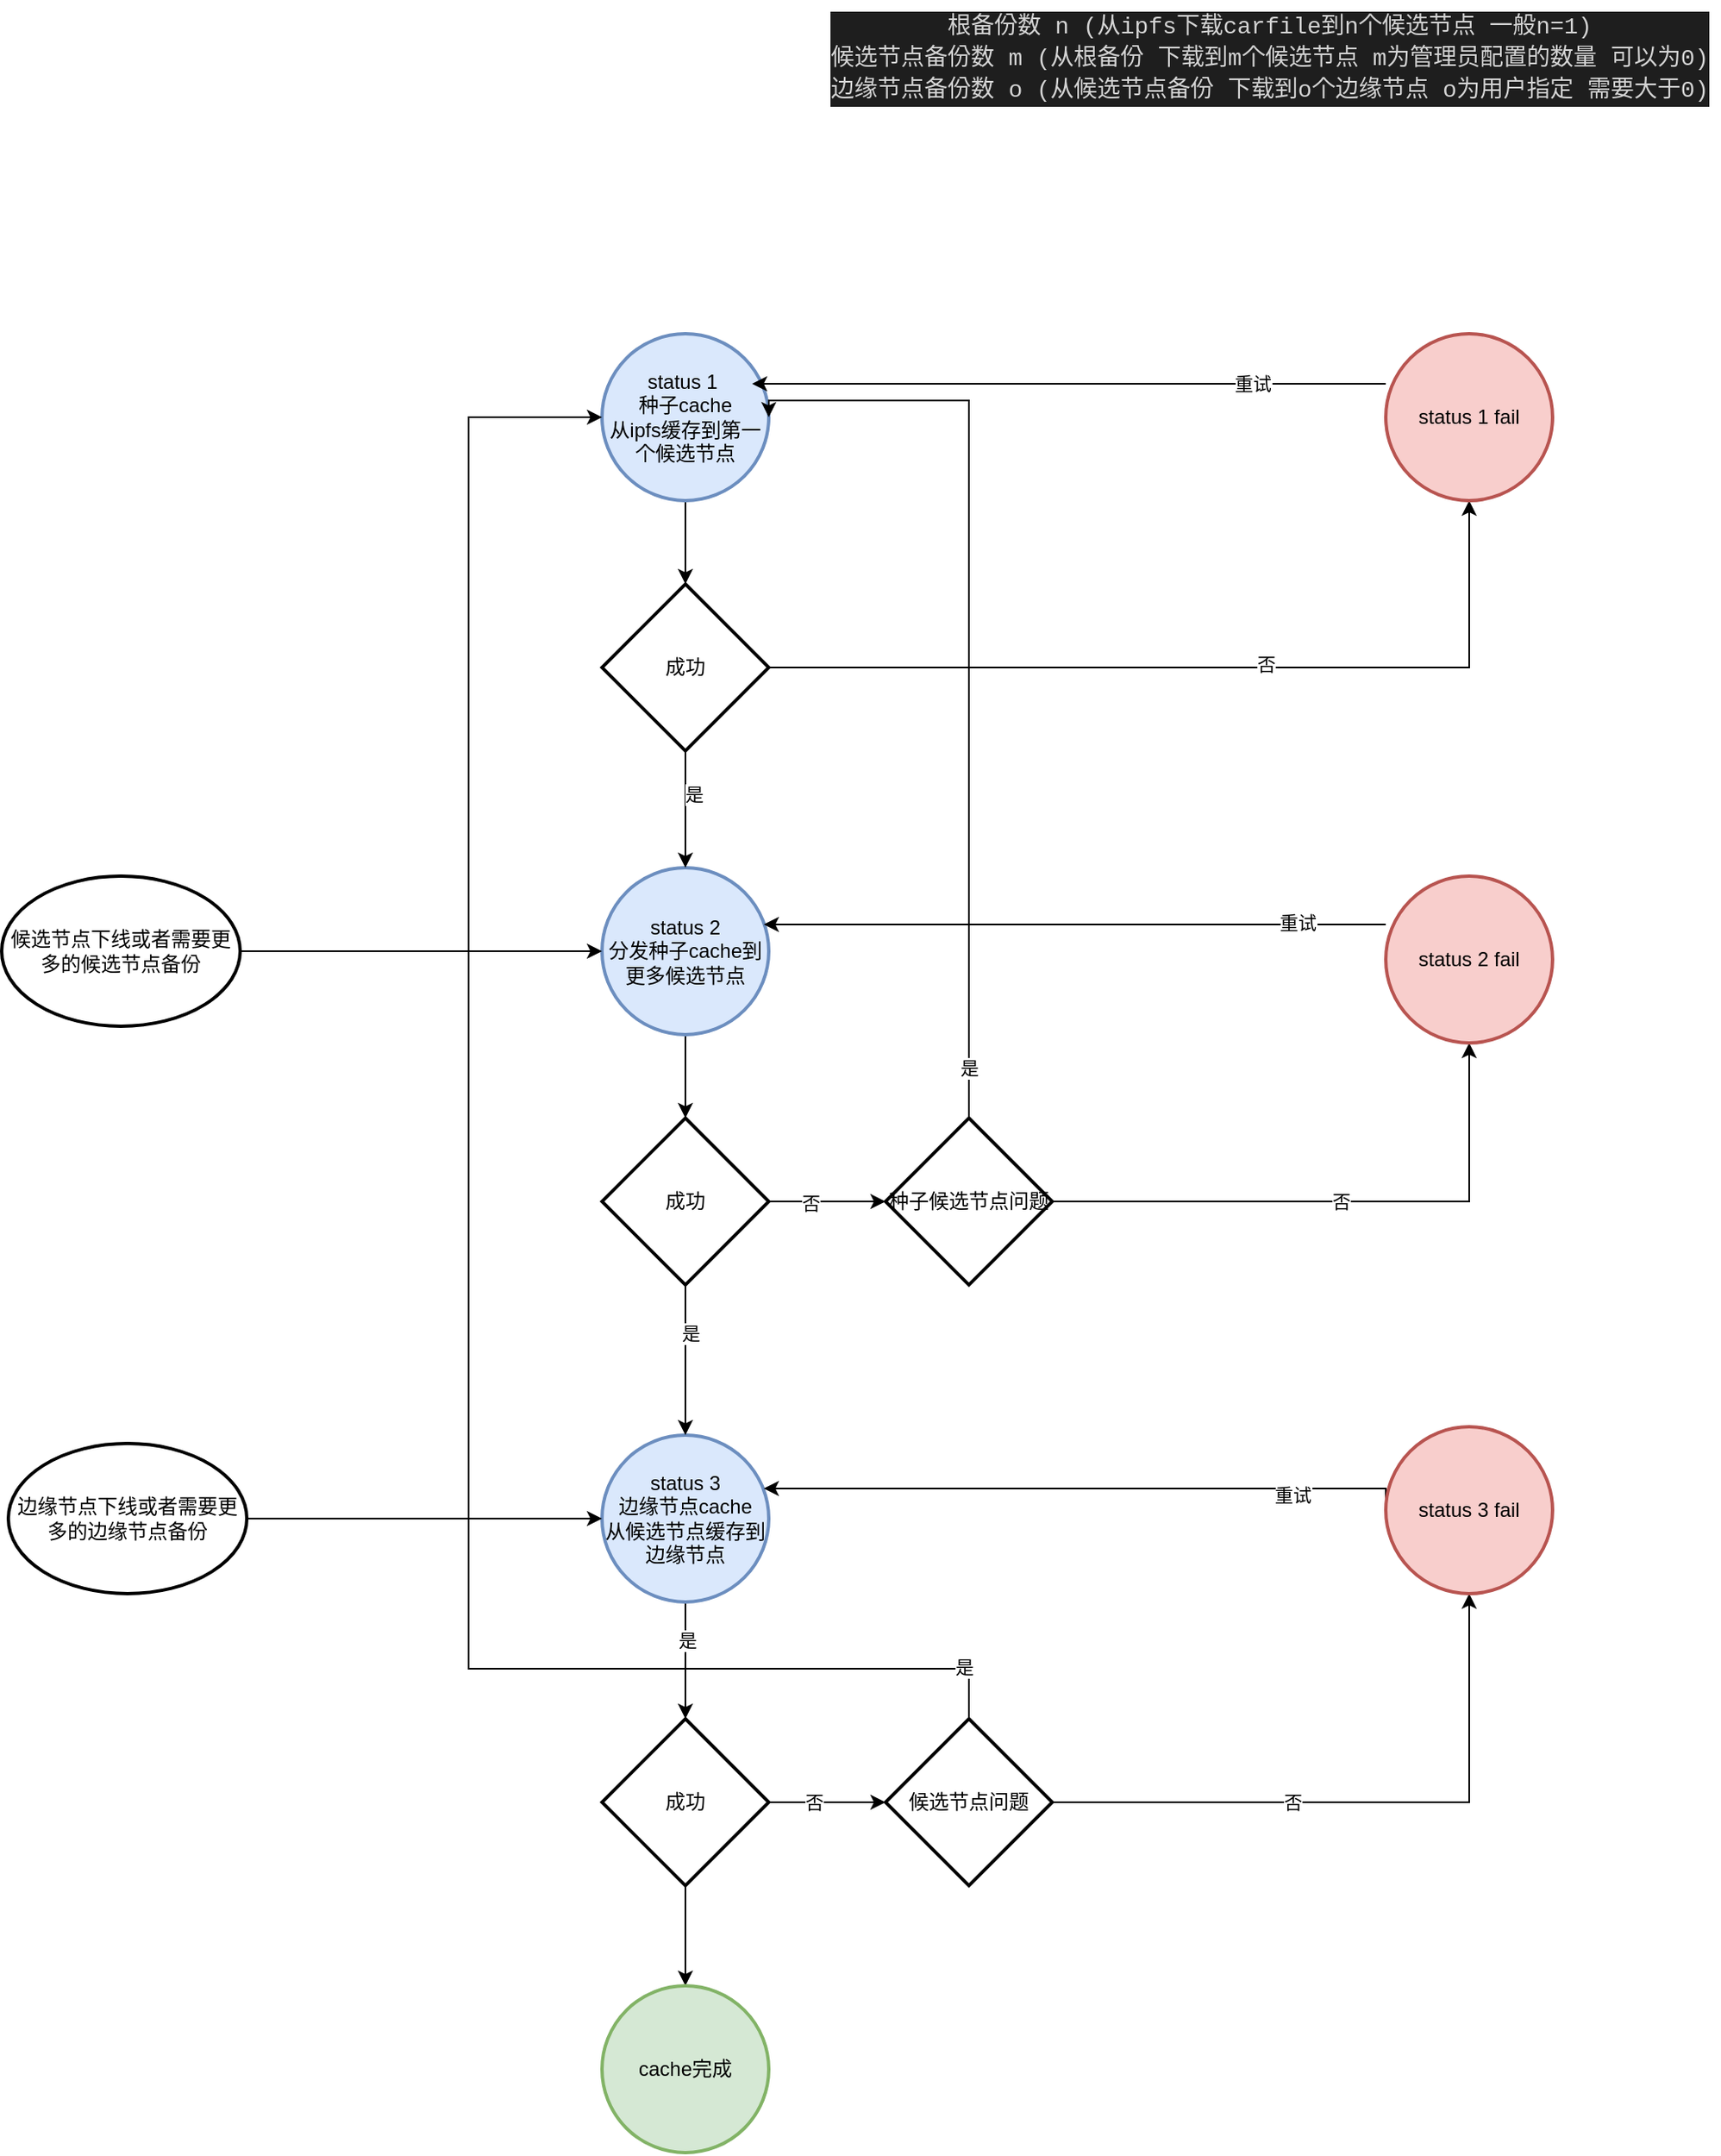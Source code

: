 <mxfile version="20.8.23" type="github">
  <diagram name="第 1 页" id="QHH_X7q2ztNWC-sLg0Y3">
    <mxGraphModel dx="3267" dy="2150" grid="1" gridSize="10" guides="1" tooltips="1" connect="1" arrows="1" fold="1" page="1" pageScale="1" pageWidth="827" pageHeight="1169" math="0" shadow="0">
      <root>
        <mxCell id="0" />
        <mxCell id="1" parent="0" />
        <mxCell id="2cQRxwlxTQhjBTOK5HLz-41" value="&lt;div style=&quot;color: rgb(212, 212, 212); background-color: rgb(30, 30, 30); font-family: Consolas, &amp;quot;Courier New&amp;quot;, monospace; font-size: 14px; line-height: 19px;&quot;&gt;&lt;div&gt;根备份数 n (从ipfs下载carfile到n个候选节点 一般n=1)&lt;/div&gt;&lt;div&gt;候选节点备份数 m (从根备份 下载到m个候选节点 m为管理员配置的数量 可以为0)&lt;/div&gt;&lt;div&gt;边缘节点备份数 o (从候选节点备份 下载到o个边缘节点 o为用户指定 需要大于0)&lt;/div&gt;&lt;/div&gt;" style="text;html=1;align=center;verticalAlign=middle;resizable=0;points=[];autosize=1;strokeColor=none;fillColor=none;" parent="1" vertex="1">
          <mxGeometry x="-70" y="-170" width="540" height="70" as="geometry" />
        </mxCell>
        <mxCell id="S5eZa1ermERS1K-_M2My-9" style="edgeStyle=orthogonalEdgeStyle;rounded=0;orthogonalLoop=1;jettySize=auto;html=1;exitX=0.5;exitY=1;exitDx=0;exitDy=0;exitPerimeter=0;entryX=0.5;entryY=0;entryDx=0;entryDy=0;entryPerimeter=0;" edge="1" parent="1" source="S5eZa1ermERS1K-_M2My-1" target="S5eZa1ermERS1K-_M2My-8">
          <mxGeometry relative="1" as="geometry" />
        </mxCell>
        <mxCell id="S5eZa1ermERS1K-_M2My-1" value="status 1&amp;nbsp;&lt;br&gt;种子cache&lt;br&gt;从ipfs缓存到第一个候选节点" style="strokeWidth=2;html=1;shape=mxgraph.flowchart.start_2;whiteSpace=wrap;fillColor=#dae8fc;strokeColor=#6c8ebf;" vertex="1" parent="1">
          <mxGeometry x="-200" y="30" width="100" height="100" as="geometry" />
        </mxCell>
        <mxCell id="S5eZa1ermERS1K-_M2My-15" style="edgeStyle=orthogonalEdgeStyle;rounded=0;orthogonalLoop=1;jettySize=auto;html=1;exitX=0.5;exitY=1;exitDx=0;exitDy=0;exitPerimeter=0;" edge="1" parent="1" source="S5eZa1ermERS1K-_M2My-2" target="S5eZa1ermERS1K-_M2My-14">
          <mxGeometry relative="1" as="geometry" />
        </mxCell>
        <mxCell id="S5eZa1ermERS1K-_M2My-2" value="status 2&lt;br&gt;分发种子cache到更多候选节点" style="strokeWidth=2;html=1;shape=mxgraph.flowchart.start_2;whiteSpace=wrap;fillColor=#dae8fc;strokeColor=#6c8ebf;" vertex="1" parent="1">
          <mxGeometry x="-200" y="350" width="100" height="100" as="geometry" />
        </mxCell>
        <mxCell id="S5eZa1ermERS1K-_M2My-54" style="edgeStyle=orthogonalEdgeStyle;rounded=0;orthogonalLoop=1;jettySize=auto;html=1;exitX=0.5;exitY=1;exitDx=0;exitDy=0;exitPerimeter=0;" edge="1" parent="1" source="S5eZa1ermERS1K-_M2My-3" target="S5eZa1ermERS1K-_M2My-53">
          <mxGeometry relative="1" as="geometry" />
        </mxCell>
        <mxCell id="S5eZa1ermERS1K-_M2My-55" value="是" style="edgeLabel;html=1;align=center;verticalAlign=middle;resizable=0;points=[];" vertex="1" connectable="0" parent="S5eZa1ermERS1K-_M2My-54">
          <mxGeometry x="-0.362" y="1" relative="1" as="geometry">
            <mxPoint as="offset" />
          </mxGeometry>
        </mxCell>
        <mxCell id="S5eZa1ermERS1K-_M2My-3" value="status 3&lt;br&gt;边缘节点cache&lt;br&gt;从候选节点缓存到边缘节点" style="strokeWidth=2;html=1;shape=mxgraph.flowchart.start_2;whiteSpace=wrap;fillColor=#dae8fc;strokeColor=#6c8ebf;" vertex="1" parent="1">
          <mxGeometry x="-200" y="690" width="100" height="100" as="geometry" />
        </mxCell>
        <mxCell id="S5eZa1ermERS1K-_M2My-10" style="edgeStyle=orthogonalEdgeStyle;rounded=0;orthogonalLoop=1;jettySize=auto;html=1;exitX=0.5;exitY=1;exitDx=0;exitDy=0;exitPerimeter=0;entryX=0.5;entryY=0;entryDx=0;entryDy=0;entryPerimeter=0;" edge="1" parent="1" source="S5eZa1ermERS1K-_M2My-8" target="S5eZa1ermERS1K-_M2My-2">
          <mxGeometry relative="1" as="geometry" />
        </mxCell>
        <mxCell id="S5eZa1ermERS1K-_M2My-13" value="是" style="edgeLabel;html=1;align=center;verticalAlign=middle;resizable=0;points=[];" vertex="1" connectable="0" parent="S5eZa1ermERS1K-_M2My-10">
          <mxGeometry x="-0.259" y="5" relative="1" as="geometry">
            <mxPoint as="offset" />
          </mxGeometry>
        </mxCell>
        <mxCell id="S5eZa1ermERS1K-_M2My-71" style="edgeStyle=orthogonalEdgeStyle;rounded=0;orthogonalLoop=1;jettySize=auto;html=1;exitX=1;exitY=0.5;exitDx=0;exitDy=0;exitPerimeter=0;entryX=0.5;entryY=1;entryDx=0;entryDy=0;entryPerimeter=0;" edge="1" parent="1" source="S5eZa1ermERS1K-_M2My-8" target="S5eZa1ermERS1K-_M2My-70">
          <mxGeometry relative="1" as="geometry" />
        </mxCell>
        <mxCell id="S5eZa1ermERS1K-_M2My-72" value="否" style="edgeLabel;html=1;align=center;verticalAlign=middle;resizable=0;points=[];" vertex="1" connectable="0" parent="S5eZa1ermERS1K-_M2My-71">
          <mxGeometry x="0.146" y="2" relative="1" as="geometry">
            <mxPoint as="offset" />
          </mxGeometry>
        </mxCell>
        <mxCell id="S5eZa1ermERS1K-_M2My-8" value="成功" style="strokeWidth=2;html=1;shape=mxgraph.flowchart.decision;whiteSpace=wrap;" vertex="1" parent="1">
          <mxGeometry x="-200" y="180" width="100" height="100" as="geometry" />
        </mxCell>
        <mxCell id="S5eZa1ermERS1K-_M2My-16" style="edgeStyle=orthogonalEdgeStyle;rounded=0;orthogonalLoop=1;jettySize=auto;html=1;exitX=0.5;exitY=1;exitDx=0;exitDy=0;exitPerimeter=0;entryX=0.5;entryY=0;entryDx=0;entryDy=0;entryPerimeter=0;" edge="1" parent="1" source="S5eZa1ermERS1K-_M2My-14" target="S5eZa1ermERS1K-_M2My-3">
          <mxGeometry relative="1" as="geometry" />
        </mxCell>
        <mxCell id="S5eZa1ermERS1K-_M2My-17" value="是" style="edgeLabel;html=1;align=center;verticalAlign=middle;resizable=0;points=[];" vertex="1" connectable="0" parent="S5eZa1ermERS1K-_M2My-16">
          <mxGeometry x="-0.354" y="3" relative="1" as="geometry">
            <mxPoint as="offset" />
          </mxGeometry>
        </mxCell>
        <mxCell id="S5eZa1ermERS1K-_M2My-40" style="edgeStyle=orthogonalEdgeStyle;rounded=0;orthogonalLoop=1;jettySize=auto;html=1;exitX=1;exitY=0.5;exitDx=0;exitDy=0;exitPerimeter=0;entryX=0;entryY=0.5;entryDx=0;entryDy=0;entryPerimeter=0;" edge="1" parent="1" source="S5eZa1ermERS1K-_M2My-14" target="S5eZa1ermERS1K-_M2My-30">
          <mxGeometry relative="1" as="geometry">
            <mxPoint x="-40" y="550" as="targetPoint" />
          </mxGeometry>
        </mxCell>
        <mxCell id="S5eZa1ermERS1K-_M2My-41" value="否" style="edgeLabel;html=1;align=center;verticalAlign=middle;resizable=0;points=[];" vertex="1" connectable="0" parent="S5eZa1ermERS1K-_M2My-40">
          <mxGeometry x="-0.289" y="-1" relative="1" as="geometry">
            <mxPoint as="offset" />
          </mxGeometry>
        </mxCell>
        <mxCell id="S5eZa1ermERS1K-_M2My-14" value="成功" style="strokeWidth=2;html=1;shape=mxgraph.flowchart.decision;whiteSpace=wrap;" vertex="1" parent="1">
          <mxGeometry x="-200" y="500" width="100" height="100" as="geometry" />
        </mxCell>
        <mxCell id="S5eZa1ermERS1K-_M2My-33" style="edgeStyle=orthogonalEdgeStyle;rounded=0;orthogonalLoop=1;jettySize=auto;html=1;exitX=0.5;exitY=0;exitDx=0;exitDy=0;exitPerimeter=0;entryX=1;entryY=0.5;entryDx=0;entryDy=0;entryPerimeter=0;" edge="1" parent="1" source="S5eZa1ermERS1K-_M2My-30" target="S5eZa1ermERS1K-_M2My-1">
          <mxGeometry relative="1" as="geometry">
            <Array as="points">
              <mxPoint x="20" y="70" />
              <mxPoint x="-100" y="70" />
            </Array>
          </mxGeometry>
        </mxCell>
        <mxCell id="S5eZa1ermERS1K-_M2My-34" value="是" style="edgeLabel;html=1;align=center;verticalAlign=middle;resizable=0;points=[];" vertex="1" connectable="0" parent="S5eZa1ermERS1K-_M2My-33">
          <mxGeometry x="-0.7" y="-2" relative="1" as="geometry">
            <mxPoint x="-2" y="54" as="offset" />
          </mxGeometry>
        </mxCell>
        <mxCell id="S5eZa1ermERS1K-_M2My-36" value="否" style="edgeStyle=orthogonalEdgeStyle;rounded=0;orthogonalLoop=1;jettySize=auto;html=1;exitX=1;exitY=0.5;exitDx=0;exitDy=0;exitPerimeter=0;entryX=0.5;entryY=1;entryDx=0;entryDy=0;entryPerimeter=0;" edge="1" parent="1" source="S5eZa1ermERS1K-_M2My-30" target="S5eZa1ermERS1K-_M2My-75">
          <mxGeometry relative="1" as="geometry">
            <mxPoint x="140" y="550" as="targetPoint" />
          </mxGeometry>
        </mxCell>
        <mxCell id="S5eZa1ermERS1K-_M2My-30" value="种子候选节点问题" style="strokeWidth=2;html=1;shape=mxgraph.flowchart.decision;whiteSpace=wrap;" vertex="1" parent="1">
          <mxGeometry x="-30" y="500" width="100" height="100" as="geometry" />
        </mxCell>
        <mxCell id="S5eZa1ermERS1K-_M2My-51" style="edgeStyle=orthogonalEdgeStyle;rounded=0;orthogonalLoop=1;jettySize=auto;html=1;exitX=0.5;exitY=0;exitDx=0;exitDy=0;exitPerimeter=0;entryX=0;entryY=0.5;entryDx=0;entryDy=0;entryPerimeter=0;" edge="1" parent="1" source="S5eZa1ermERS1K-_M2My-48" target="S5eZa1ermERS1K-_M2My-1">
          <mxGeometry relative="1" as="geometry">
            <mxPoint x="-380" y="260" as="targetPoint" />
            <Array as="points">
              <mxPoint x="20" y="830" />
              <mxPoint x="-280" y="830" />
              <mxPoint x="-280" y="80" />
            </Array>
          </mxGeometry>
        </mxCell>
        <mxCell id="S5eZa1ermERS1K-_M2My-52" value="是" style="edgeLabel;html=1;align=center;verticalAlign=middle;resizable=0;points=[];" vertex="1" connectable="0" parent="S5eZa1ermERS1K-_M2My-51">
          <mxGeometry x="-0.943" y="-1" relative="1" as="geometry">
            <mxPoint as="offset" />
          </mxGeometry>
        </mxCell>
        <mxCell id="S5eZa1ermERS1K-_M2My-59" style="edgeStyle=orthogonalEdgeStyle;rounded=0;orthogonalLoop=1;jettySize=auto;html=1;exitX=1;exitY=0.5;exitDx=0;exitDy=0;exitPerimeter=0;entryX=0.5;entryY=1;entryDx=0;entryDy=0;entryPerimeter=0;" edge="1" parent="1" source="S5eZa1ermERS1K-_M2My-48" target="S5eZa1ermERS1K-_M2My-81">
          <mxGeometry relative="1" as="geometry">
            <mxPoint x="150" y="910" as="targetPoint" />
          </mxGeometry>
        </mxCell>
        <mxCell id="S5eZa1ermERS1K-_M2My-60" value="否" style="edgeLabel;html=1;align=center;verticalAlign=middle;resizable=0;points=[];" vertex="1" connectable="0" parent="S5eZa1ermERS1K-_M2My-59">
          <mxGeometry x="-0.231" relative="1" as="geometry">
            <mxPoint as="offset" />
          </mxGeometry>
        </mxCell>
        <mxCell id="S5eZa1ermERS1K-_M2My-48" value="候选节点问题" style="strokeWidth=2;html=1;shape=mxgraph.flowchart.decision;whiteSpace=wrap;" vertex="1" parent="1">
          <mxGeometry x="-30" y="860" width="100" height="100" as="geometry" />
        </mxCell>
        <mxCell id="S5eZa1ermERS1K-_M2My-56" style="edgeStyle=orthogonalEdgeStyle;rounded=0;orthogonalLoop=1;jettySize=auto;html=1;exitX=1;exitY=0.5;exitDx=0;exitDy=0;exitPerimeter=0;" edge="1" parent="1" source="S5eZa1ermERS1K-_M2My-53" target="S5eZa1ermERS1K-_M2My-48">
          <mxGeometry relative="1" as="geometry" />
        </mxCell>
        <mxCell id="S5eZa1ermERS1K-_M2My-57" value="否" style="edgeLabel;html=1;align=center;verticalAlign=middle;resizable=0;points=[];" vertex="1" connectable="0" parent="S5eZa1ermERS1K-_M2My-56">
          <mxGeometry x="-0.248" relative="1" as="geometry">
            <mxPoint as="offset" />
          </mxGeometry>
        </mxCell>
        <mxCell id="S5eZa1ermERS1K-_M2My-63" style="edgeStyle=orthogonalEdgeStyle;rounded=0;orthogonalLoop=1;jettySize=auto;html=1;exitX=0.5;exitY=1;exitDx=0;exitDy=0;exitPerimeter=0;" edge="1" parent="1" source="S5eZa1ermERS1K-_M2My-53" target="S5eZa1ermERS1K-_M2My-62">
          <mxGeometry relative="1" as="geometry" />
        </mxCell>
        <mxCell id="S5eZa1ermERS1K-_M2My-53" value="成功" style="strokeWidth=2;html=1;shape=mxgraph.flowchart.decision;whiteSpace=wrap;" vertex="1" parent="1">
          <mxGeometry x="-200" y="860" width="100" height="100" as="geometry" />
        </mxCell>
        <mxCell id="S5eZa1ermERS1K-_M2My-62" value="cache完成" style="strokeWidth=2;html=1;shape=mxgraph.flowchart.start_2;whiteSpace=wrap;fillColor=#d5e8d4;strokeColor=#82b366;" vertex="1" parent="1">
          <mxGeometry x="-200" y="1020" width="100" height="100" as="geometry" />
        </mxCell>
        <mxCell id="S5eZa1ermERS1K-_M2My-67" style="edgeStyle=orthogonalEdgeStyle;rounded=0;orthogonalLoop=1;jettySize=auto;html=1;" edge="1" parent="1" source="S5eZa1ermERS1K-_M2My-65" target="S5eZa1ermERS1K-_M2My-2">
          <mxGeometry relative="1" as="geometry" />
        </mxCell>
        <mxCell id="S5eZa1ermERS1K-_M2My-65" value="候选节点下线或者需要更多的候选节点备份" style="strokeWidth=2;html=1;shape=mxgraph.flowchart.start_1;whiteSpace=wrap;" vertex="1" parent="1">
          <mxGeometry x="-560" y="355" width="143" height="90" as="geometry" />
        </mxCell>
        <mxCell id="S5eZa1ermERS1K-_M2My-69" style="edgeStyle=orthogonalEdgeStyle;rounded=0;orthogonalLoop=1;jettySize=auto;html=1;" edge="1" parent="1" source="S5eZa1ermERS1K-_M2My-68" target="S5eZa1ermERS1K-_M2My-3">
          <mxGeometry relative="1" as="geometry" />
        </mxCell>
        <mxCell id="S5eZa1ermERS1K-_M2My-68" value="边缘节点下线或者需要更多的边缘节点备份" style="strokeWidth=2;html=1;shape=mxgraph.flowchart.start_1;whiteSpace=wrap;" vertex="1" parent="1">
          <mxGeometry x="-556" y="695" width="143" height="90" as="geometry" />
        </mxCell>
        <mxCell id="S5eZa1ermERS1K-_M2My-73" style="edgeStyle=orthogonalEdgeStyle;rounded=0;orthogonalLoop=1;jettySize=auto;html=1;entryX=0.9;entryY=0.3;entryDx=0;entryDy=0;entryPerimeter=0;" edge="1" parent="1" source="S5eZa1ermERS1K-_M2My-70" target="S5eZa1ermERS1K-_M2My-1">
          <mxGeometry relative="1" as="geometry">
            <Array as="points">
              <mxPoint x="180" y="60" />
              <mxPoint x="180" y="60" />
            </Array>
          </mxGeometry>
        </mxCell>
        <mxCell id="S5eZa1ermERS1K-_M2My-74" value="重试" style="edgeLabel;html=1;align=center;verticalAlign=middle;resizable=0;points=[];" vertex="1" connectable="0" parent="S5eZa1ermERS1K-_M2My-73">
          <mxGeometry x="-0.346" y="4" relative="1" as="geometry">
            <mxPoint x="44" y="-4" as="offset" />
          </mxGeometry>
        </mxCell>
        <mxCell id="S5eZa1ermERS1K-_M2My-70" value="status 1 fail" style="strokeWidth=2;html=1;shape=mxgraph.flowchart.start_2;whiteSpace=wrap;fillColor=#f8cecc;strokeColor=#b85450;" vertex="1" parent="1">
          <mxGeometry x="270" y="30" width="100" height="100" as="geometry" />
        </mxCell>
        <mxCell id="S5eZa1ermERS1K-_M2My-78" style="edgeStyle=orthogonalEdgeStyle;rounded=0;orthogonalLoop=1;jettySize=auto;html=1;entryX=0.97;entryY=0.34;entryDx=0;entryDy=0;entryPerimeter=0;" edge="1" parent="1" source="S5eZa1ermERS1K-_M2My-75" target="S5eZa1ermERS1K-_M2My-2">
          <mxGeometry relative="1" as="geometry">
            <Array as="points">
              <mxPoint x="210" y="384" />
              <mxPoint x="210" y="384" />
            </Array>
          </mxGeometry>
        </mxCell>
        <mxCell id="S5eZa1ermERS1K-_M2My-79" value="重试" style="edgeLabel;html=1;align=center;verticalAlign=middle;resizable=0;points=[];" vertex="1" connectable="0" parent="S5eZa1ermERS1K-_M2My-78">
          <mxGeometry x="-0.716" y="-1" relative="1" as="geometry">
            <mxPoint as="offset" />
          </mxGeometry>
        </mxCell>
        <mxCell id="S5eZa1ermERS1K-_M2My-75" value="status 2 fail" style="strokeWidth=2;html=1;shape=mxgraph.flowchart.start_2;whiteSpace=wrap;fillColor=#f8cecc;strokeColor=#b85450;" vertex="1" parent="1">
          <mxGeometry x="270" y="355" width="100" height="100" as="geometry" />
        </mxCell>
        <mxCell id="S5eZa1ermERS1K-_M2My-84" style="edgeStyle=orthogonalEdgeStyle;rounded=0;orthogonalLoop=1;jettySize=auto;html=1;exitX=0;exitY=0.5;exitDx=0;exitDy=0;exitPerimeter=0;entryX=0.97;entryY=0.32;entryDx=0;entryDy=0;entryPerimeter=0;" edge="1" parent="1" source="S5eZa1ermERS1K-_M2My-81" target="S5eZa1ermERS1K-_M2My-3">
          <mxGeometry relative="1" as="geometry">
            <Array as="points">
              <mxPoint x="270" y="722" />
            </Array>
          </mxGeometry>
        </mxCell>
        <mxCell id="S5eZa1ermERS1K-_M2My-85" value="重试" style="edgeLabel;html=1;align=center;verticalAlign=middle;resizable=0;points=[];" vertex="1" connectable="0" parent="S5eZa1ermERS1K-_M2My-84">
          <mxGeometry x="-0.642" y="4" relative="1" as="geometry">
            <mxPoint as="offset" />
          </mxGeometry>
        </mxCell>
        <mxCell id="S5eZa1ermERS1K-_M2My-81" value="status 3 fail" style="strokeWidth=2;html=1;shape=mxgraph.flowchart.start_2;whiteSpace=wrap;fillColor=#f8cecc;strokeColor=#b85450;" vertex="1" parent="1">
          <mxGeometry x="270" y="685" width="100" height="100" as="geometry" />
        </mxCell>
      </root>
    </mxGraphModel>
  </diagram>
</mxfile>
